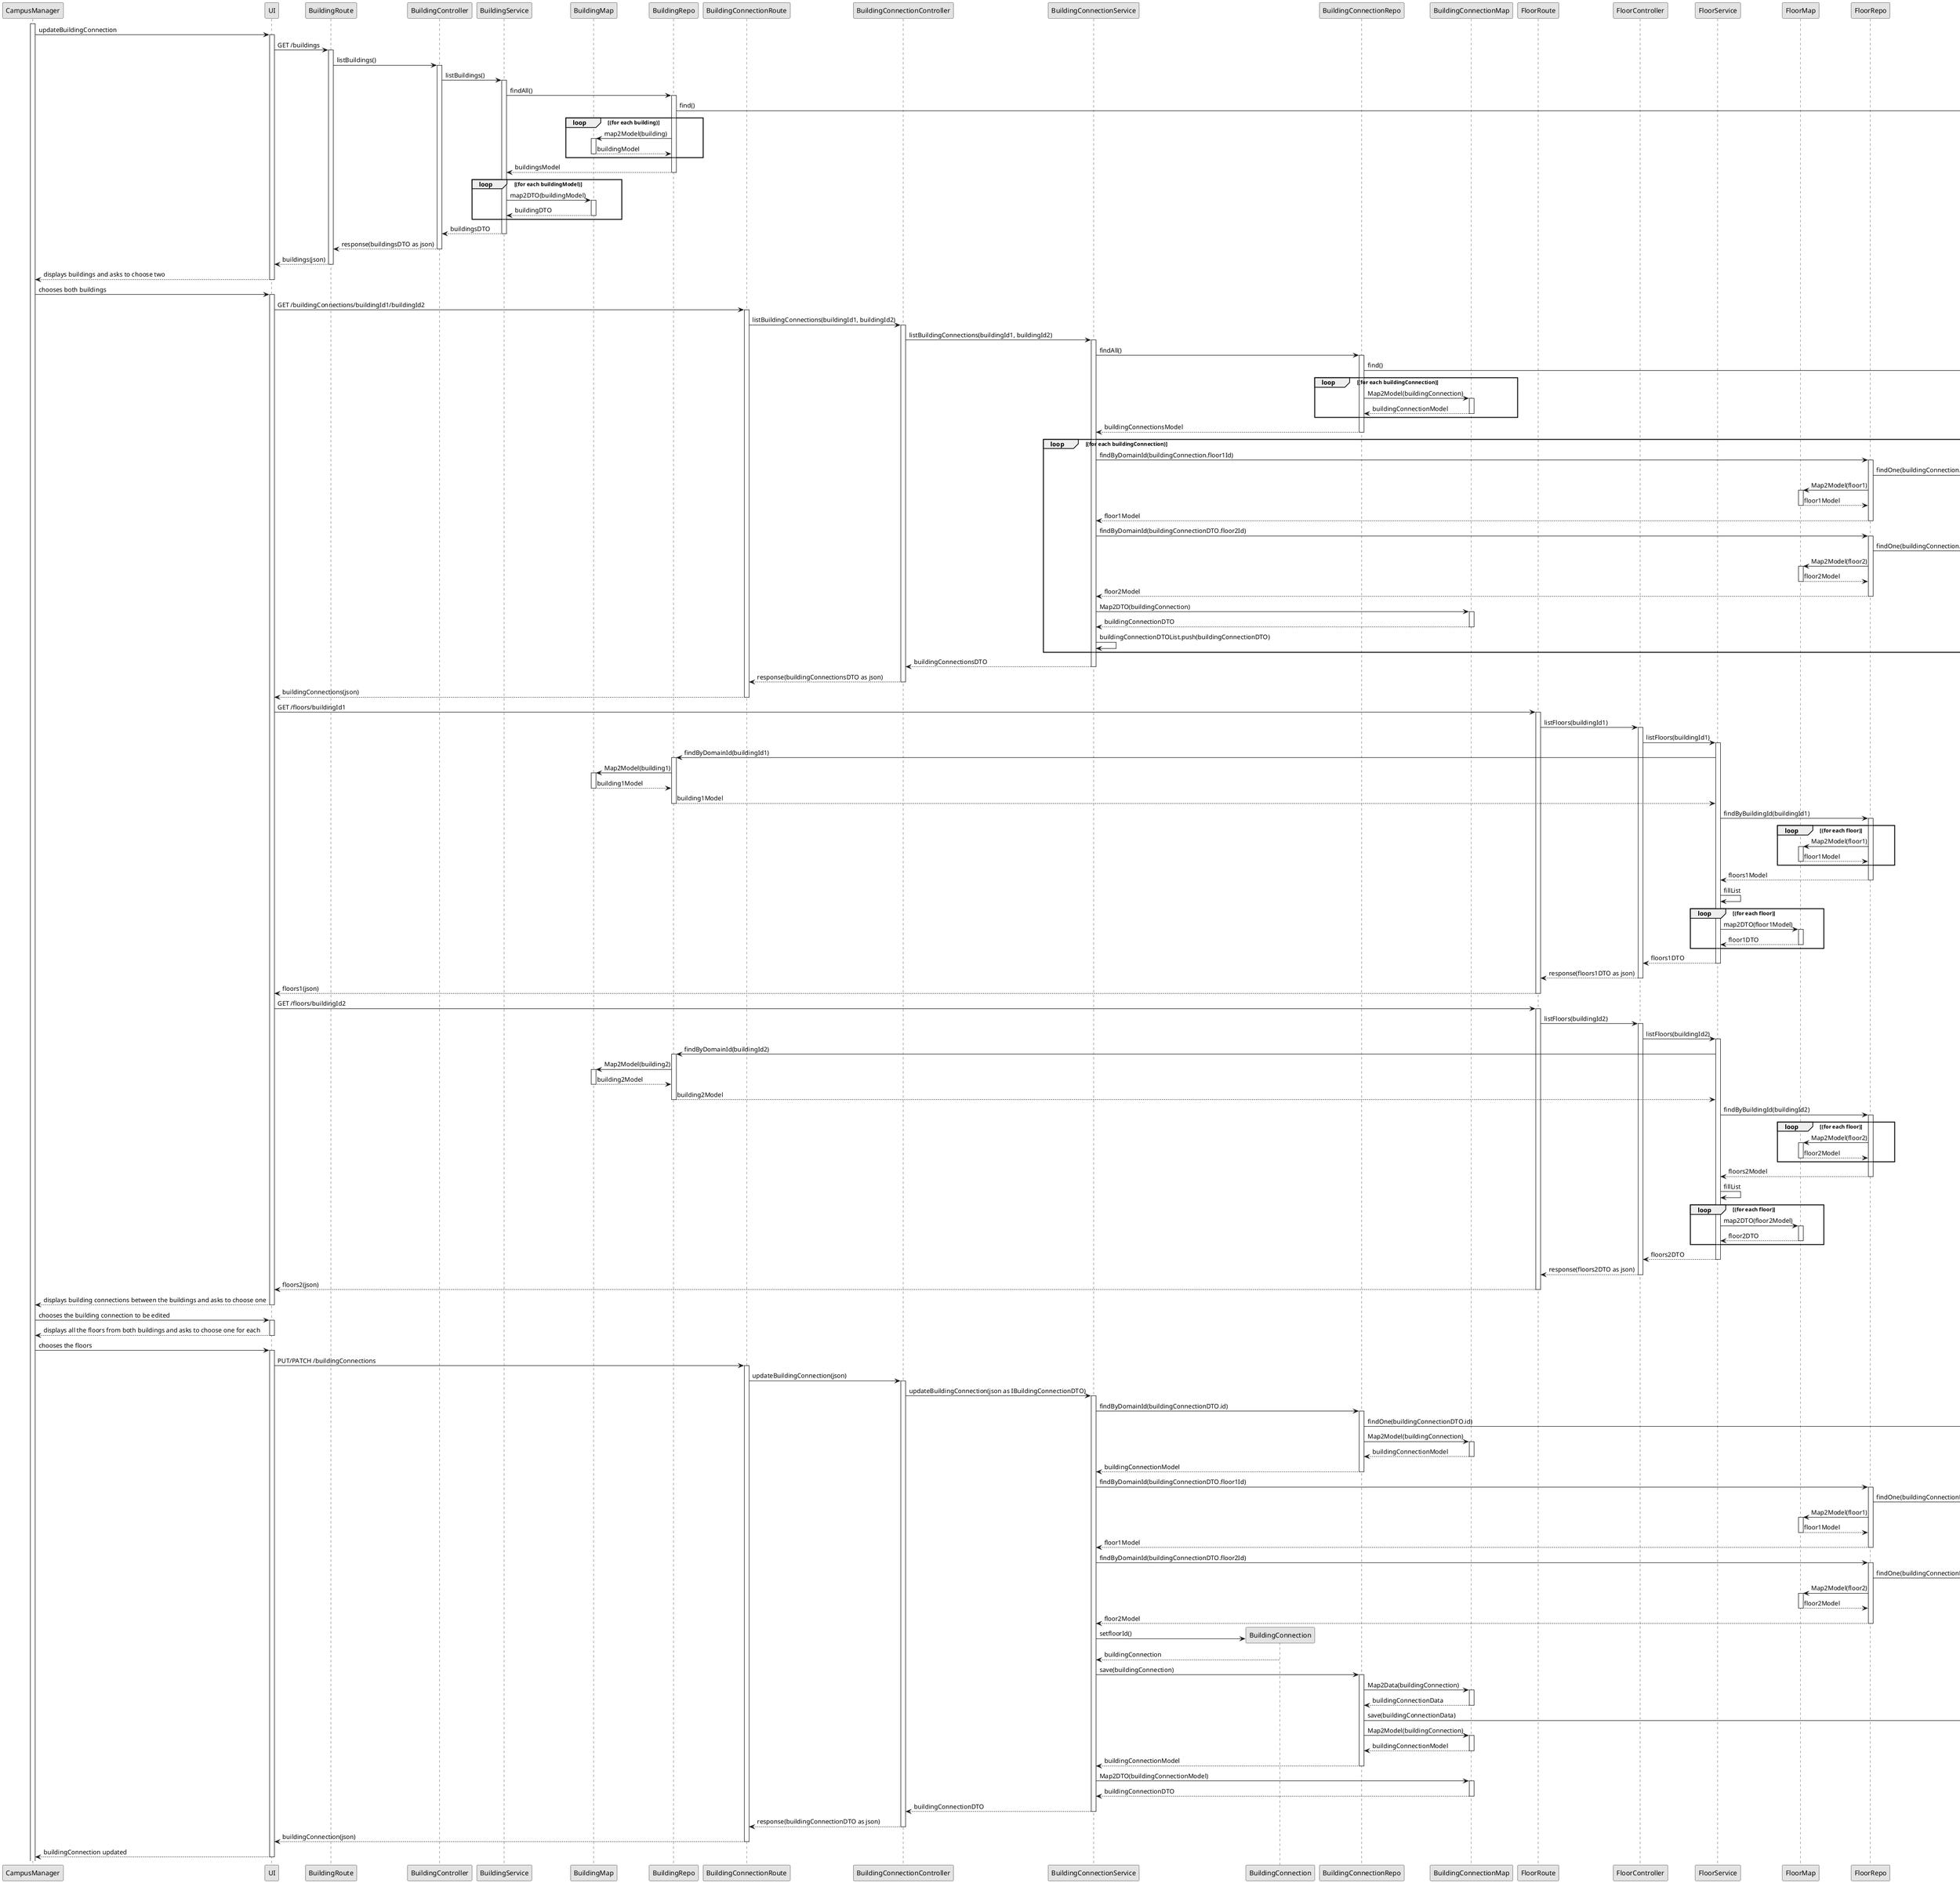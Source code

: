 @startuml
'http://plantuml.com/skinparam.html
skinparam monochrome true
skinparam packageStyle rect
skinparam shadowing false

participant CampusManager as CP
participant UI as UI

participant BuildingRoute as BR
participant BuildingController as BC
participant BuildingService as BS
participant BuildingMap as BM
participant BuildingRepo as BRe

participant BuildingConnectionRoute as BCR
participant BuildingConnectionController as BCC
participant BuildingConnectionService as BCS
participant BuildingConnection as BCD
participant BuildingConnectionRepo as BCRe
participant BuildingConnectionMap as BCM

participant FloorRoute as FR
participant FloorController as FC
participant FloorService as FS
participant FloorMap as FM
participant FloorRepo as FRe

activate CP
 CP -> UI: updateBuildingConnection
  activate UI
   UI -> BR: GET /buildings
   activate BR
    BR -> BC: listBuildings()
    activate BC
     BC -> BS: listBuildings()
     activate BS
      BS -> BRe: findAll()
      activate BRe
       BRe -> :find()
       loop (for each building)
        BRe -> BM: map2Model(building)
        activate BM
         BM --> BRe: buildingModel
        deactivate BM
       end loop
        BRe --> BS: buildingsModel
        deactivate BRe
      loop (for each buildingModel)
       BS -> BM: map2DTO(buildingModel)
       activate BM
        BM --> BS: buildingDTO
       deactivate BM
      end loop
      BS --> BC: buildingsDTO
     deactivate BS
     BC --> BR: response(buildingsDTO as json)
    deactivate BC 
    BR --> UI: buildings(json)
   deactivate BR
   UI --> CP: displays buildings and asks to choose two
  deactivate UI
 CP -> UI: chooses both buildings
  activate UI
   UI -> BCR: GET /buildingConnections/buildingId1/buildingId2
   activate BCR
  BCR -> BCC: listBuildingConnections(buildingId1, buildingId2)
  activate BCC
    BCC -> BCS: listBuildingConnections(buildingId1, buildingId2)
    activate BCS
    BCS -> BCRe: findAll()
    activate BCRe
    BCRe -> : find()
    loop (for each buildingConnection)
    BCRe -> BCM: Map2Model(buildingConnection)
    activate BCM
    BCM --> BCRe: buildingConnectionModel
    deactivate
    end loop
    BCRe --> BCS: buildingConnectionsModel
    deactivate
    loop (for each buildingConnection)
    BCS -> FRe: findByDomainId(buildingConnection.floor1Id)
    activate FRe
    FRe -> : findOne(buildingConnection.floor1Id)
    FRe -> FM: Map2Model(floor1)
    activate FM
    FM --> FRe: floor1Model
    deactivate
    FRe --> BCS: floor1Model
    deactivate
    BCS -> FRe: findByDomainId(buildingConnectionDTO.floor2Id)
    activate FRe
    FRe -> : findOne(buildingConnection.floor2Id)
    FRe -> FM: Map2Model(floor2)
    activate FM
    FM --> FRe: floor2Model
    deactivate
    FRe --> BCS: floor2Model
    deactivate
    BCS -> BCM: Map2DTO(buildingConnection)
    activate BCM
    BCM --> BCS: buildingConnectionDTO
    deactivate
    BCS -> BCS: buildingConnectionDTOList.push(buildingConnectionDTO)
    end loop
    BCS --> BCC: buildingConnectionsDTO
    deactivate
    BCC --> BCR: response(buildingConnectionsDTO as json)
    deactivate
    BCR --> UI: buildingConnections(json)
   deactivate BCR
   UI -> FR: GET /floors/buildingId1
   activate FR
  FR -> FC: listFloors(buildingId1)
  activate FC
    FC -> FS: listFloors(buildingId1)
    activate FS
    FS -> BRe: findByDomainId(buildingId1)
    activate BRe
    BRe -> BM: Map2Model(building1)
    activate BM
    BM --> BRe: building1Model
    deactivate
    BRe --> FS: building1Model
    deactivate
    FS -> FRe: findByBuildingId(buildingId1)
    activate FRe
    loop (for each floor)
    FRe -> FM: Map2Model(floor1)
    activate FM
    FM --> FRe: floor1Model
    deactivate
    end loop
    FRe --> FS: floors1Model
    deactivate
    FS -> FS: fillList
    loop (for each floor)
    FS -> FM: map2DTO(floor1Model)
    activate FM
    FM --> FS: floor1DTO
    deactivate
    end loop
    FS --> FC: floors1DTO
    deactivate
    FC --> FR: response(floors1DTO as json)
    deactivate
    FR --> UI: floors1(json)
    deactivate FR
   UI -> FR: GET /floors/buildingId2
   activate FR
  FR -> FC: listFloors(buildingId2)
  activate FC
    FC -> FS: listFloors(buildingId2)
    activate FS
    FS -> BRe: findByDomainId(buildingId2)
    activate BRe
    BRe -> BM: Map2Model(building2)
    activate BM
    BM --> BRe: building2Model
    deactivate
    BRe --> FS: building2Model
    deactivate
    FS -> FRe: findByBuildingId(buildingId2)
    activate FRe
    loop (for each floor)
    FRe -> FM: Map2Model(floor2)
    activate FM
    FM --> FRe: floor2Model
    deactivate
    end loop
    FRe --> FS: floors2Model
    deactivate
    FS -> FS: fillList
    loop (for each floor)
    FS -> FM: map2DTO(floor2Model)
    activate FM
    FM --> FS: floor2DTO
    deactivate
    end loop
    FS --> FC: floors2DTO
    deactivate
    FC --> FR: response(floors2DTO as json)
    deactivate    
   FR --> UI: floors2(json)
   deactivate FR
   UI --> CP: displays building connections between the buildings and asks to choose one
  deactivate UI
  CP -> UI: chooses the building connection to be edited
  activate UI
   UI --> CP: displays all the floors from both buildings and asks to choose one for each
  deactivate UI
  CP -> UI: chooses the floors
   activate UI
   UI -> BCR: PUT/PATCH /buildingConnections
    activate BCR
    BCR -> BCC: updateBuildingConnection(json)
  activate BCC
    BCC -> BCS: updateBuildingConnection(json as IBuildingConnectionDTO)
    activate BCS
    BCS -> BCRe: findByDomainId(buildingConnectionDTO.id)
    activate BCRe
    BCRe -> : findOne(buildingConnectionDTO.id)
    BCRe -> BCM: Map2Model(buildingConnection)
    activate BCM
    BCM --> BCRe: buildingConnectionModel
    deactivate
    BCRe --> BCS: buildingConnectionModel
    deactivate
    BCS -> FRe: findByDomainId(buildingConnectionDTO.floor1Id)
    activate FRe
    FRe -> : findOne(buildingConnectionDTO.floor1Id)
    FRe -> FM: Map2Model(floor1)
    activate FM
    FM --> FRe: floor1Model
    deactivate
    FRe --> BCS: floor1Model
    deactivate
    BCS -> FRe: findByDomainId(buildingConnectionDTO.floor2Id)
    activate FRe
    FRe -> : findOne(buildingConnectionDTO.floor2Id)
    FRe -> FM: Map2Model(floor2)
    activate FM
    FM --> FRe: floor2Model
    deactivate
    FRe --> BCS: floor2Model
    deactivate
    BCS -> BCD**: setfloorId()
    BCD --> BCS: buildingConnection
    BCS -> BCRe: save(buildingConnection)
    activate  BCRe
    BCRe -> BCM: Map2Data(buildingConnection)
    activate BCM
    BCM --> BCRe: buildingConnectionData
    deactivate
    BCRe -> : save(buildingConnectionData)
    BCRe -> BCM: Map2Model(buildingConnection)
    activate BCM
    BCM --> BCRe: buildingConnectionModel
    deactivate
    BCRe --> BCS: buildingConnectionModel
    deactivate
    BCS -> BCM: Map2DTO(buildingConnectionModel)
    activate BCM
    BCM --> BCS: buildingConnectionDTO
    deactivate
    BCS --> BCC: buildingConnectionDTO
    deactivate
    BCC --> BCR: response(buildingConnectionDTO as json)
    deactivate
    BCR --> UI: buildingConnection(json)
    deactivate BCR
   UI --> CP: buildingConnection updated
   deactivate UI
@enduml